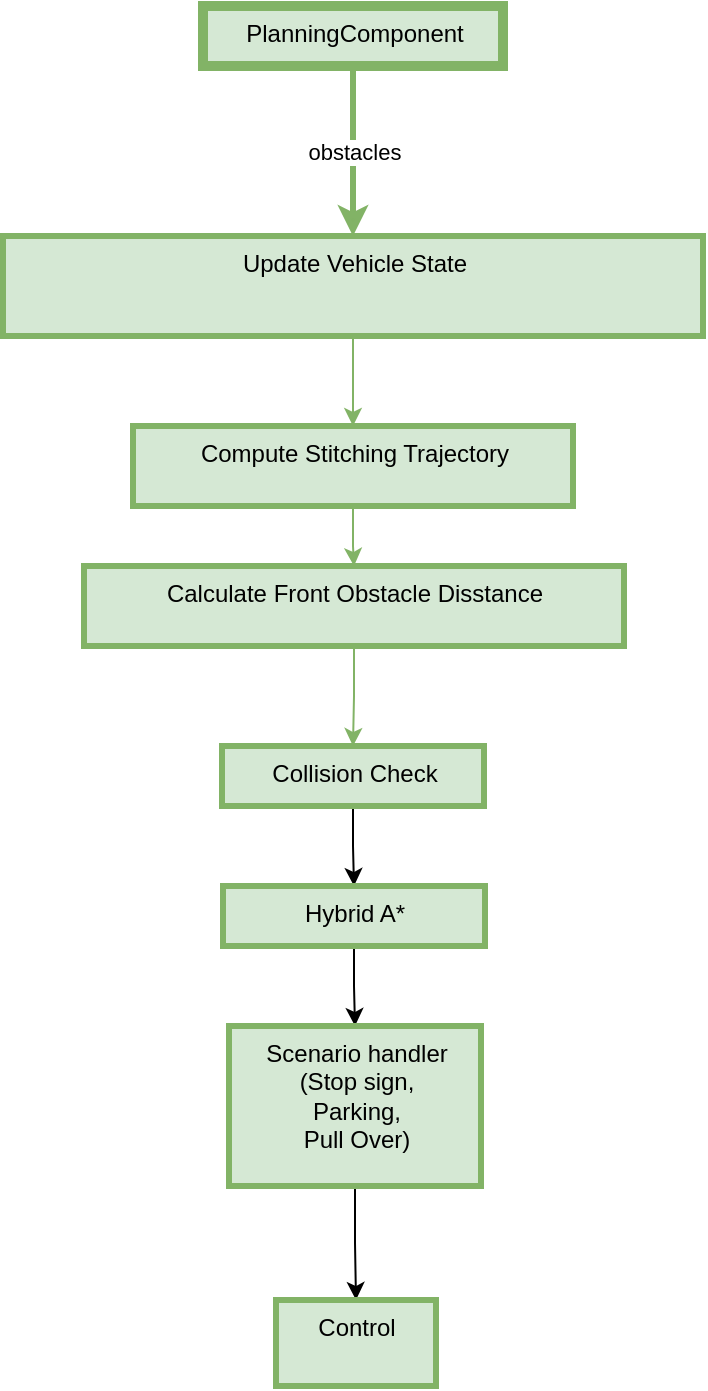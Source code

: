 <mxfile version="12.2.0" type="github" pages="1"><diagram id="8MK-IR9vR0DQ9DgmvjWs" name="Page-1"><mxGraphModel dx="1341" dy="762" grid="1" gridSize="10" guides="1" tooltips="1" connect="1" arrows="1" fold="1" page="1" pageScale="1" pageWidth="827" pageHeight="1169" math="0" shadow="0"><root><mxCell id="0"/><mxCell id="1" parent="0"/><mxCell id="aQB2S5AdavvrcGvj7ASu-17" value="obstacles" style="edgeStyle=orthogonalEdgeStyle;rounded=0;orthogonalLoop=1;jettySize=auto;html=1;exitX=0.5;exitY=1;exitDx=0;exitDy=0;strokeColor=#82b366;strokeWidth=3;align=center;fillColor=#d5e8d4;" parent="1" source="aQB2S5AdavvrcGvj7ASu-1" target="aQB2S5AdavvrcGvj7ASu-4" edge="1"><mxGeometry relative="1" as="geometry"/></mxCell><mxCell id="aQB2S5AdavvrcGvj7ASu-1" value="PlanningComponent" style="text;html=1;strokeColor=#82b366;strokeWidth=5;fillColor=#d5e8d4;align=center;" parent="1" vertex="1"><mxGeometry x="144.5" y="20" width="150" height="30" as="geometry"/></mxCell><mxCell id="TdJKnr75wv9z7akupmuX-3" value="" style="edgeStyle=orthogonalEdgeStyle;rounded=0;orthogonalLoop=1;jettySize=auto;html=1;entryX=0.5;entryY=0;entryDx=0;entryDy=0;fillColor=#d5e8d4;strokeColor=#82b366;" parent="1" source="aQB2S5AdavvrcGvj7ASu-4" target="PCZevF-wOlvaMKju_GZv-3" edge="1"><mxGeometry relative="1" as="geometry"><mxPoint x="220" y="200" as="targetPoint"/></mxGeometry></mxCell><mxCell id="aQB2S5AdavvrcGvj7ASu-4" value="Update Vehicle State" style="text;html=1;strokeWidth=3;strokeColor=#82b366;fillColor=#d5e8d4;align=center;" parent="1" vertex="1"><mxGeometry x="44.5" y="135" width="350" height="50" as="geometry"/></mxCell><mxCell id="PCZevF-wOlvaMKju_GZv-3" value="Compute Stitching Trajectory" style="text;html=1;strokeWidth=3;strokeColor=#82b366;fillColor=#d5e8d4;align=center;" parent="1" vertex="1"><mxGeometry x="109.5" y="230" width="220" height="40" as="geometry"/></mxCell><mxCell id="PCZevF-wOlvaMKju_GZv-14" value="" style="edgeStyle=orthogonalEdgeStyle;rounded=0;orthogonalLoop=1;jettySize=auto;html=1;fillColor=#d5e8d4;strokeColor=#82b366;align=center;exitX=0.5;exitY=1;exitDx=0;exitDy=0;" parent="1" source="PCZevF-wOlvaMKju_GZv-3" target="PCZevF-wOlvaMKju_GZv-13" edge="1"><mxGeometry relative="1" as="geometry"><mxPoint x="219.5" y="400" as="sourcePoint"/></mxGeometry></mxCell><mxCell id="PCZevF-wOlvaMKju_GZv-13" value="Calculate Front Obstacle Disstance" style="text;html=1;strokeWidth=3;strokeColor=#82b366;fillColor=#d5e8d4;align=center;" parent="1" vertex="1"><mxGeometry x="85" y="300" width="270" height="40" as="geometry"/></mxCell><mxCell id="GPrdIGF7k-nLNdzYw-yX-3" value="" style="edgeStyle=orthogonalEdgeStyle;rounded=0;orthogonalLoop=1;jettySize=auto;html=1;" edge="1" parent="1" source="xDz2cCphS4rTQX3O81pN-4" target="GPrdIGF7k-nLNdzYw-yX-2"><mxGeometry relative="1" as="geometry"/></mxCell><mxCell id="xDz2cCphS4rTQX3O81pN-4" value="Collision Check" style="text;html=1;strokeWidth=3;strokeColor=#82b366;fillColor=#d5e8d4;align=center;" parent="1" vertex="1"><mxGeometry x="154" y="390" width="131" height="30" as="geometry"/></mxCell><mxCell id="GPrdIGF7k-nLNdzYw-yX-5" value="" style="edgeStyle=orthogonalEdgeStyle;rounded=0;orthogonalLoop=1;jettySize=auto;html=1;" edge="1" parent="1" source="GPrdIGF7k-nLNdzYw-yX-2" target="GPrdIGF7k-nLNdzYw-yX-4"><mxGeometry relative="1" as="geometry"/></mxCell><mxCell id="GPrdIGF7k-nLNdzYw-yX-2" value="Hybrid A*" style="text;html=1;strokeWidth=3;strokeColor=#82b366;fillColor=#d5e8d4;align=center;" vertex="1" parent="1"><mxGeometry x="154.5" y="460" width="131" height="30" as="geometry"/></mxCell><mxCell id="GPrdIGF7k-nLNdzYw-yX-7" value="" style="edgeStyle=orthogonalEdgeStyle;rounded=0;orthogonalLoop=1;jettySize=auto;html=1;" edge="1" parent="1" source="GPrdIGF7k-nLNdzYw-yX-4" target="GPrdIGF7k-nLNdzYw-yX-6"><mxGeometry relative="1" as="geometry"/></mxCell><mxCell id="GPrdIGF7k-nLNdzYw-yX-4" value="&lt;div&gt;Scenario handler &lt;br&gt;&lt;/div&gt;&lt;div&gt;(Stop sign,&lt;br&gt;Parking,&lt;br&gt;Pull Over)&lt;br&gt;&lt;/div&gt;" style="text;html=1;strokeWidth=3;strokeColor=#82b366;fillColor=#d5e8d4;align=center;" vertex="1" parent="1"><mxGeometry x="157.5" y="530" width="126" height="80" as="geometry"/></mxCell><mxCell id="GPrdIGF7k-nLNdzYw-yX-6" value="Control" style="text;html=1;strokeWidth=3;strokeColor=#82b366;fillColor=#d5e8d4;align=center;direction=south;" vertex="1" parent="1"><mxGeometry x="181" y="667" width="80" height="43" as="geometry"/></mxCell><mxCell id="GPrdIGF7k-nLNdzYw-yX-1" value="" style="edgeStyle=orthogonalEdgeStyle;rounded=0;orthogonalLoop=1;jettySize=auto;html=1;fillColor=#d5e8d4;strokeColor=#82b366;exitX=0.5;exitY=1;exitDx=0;exitDy=0;align=center;" edge="1" parent="1" source="PCZevF-wOlvaMKju_GZv-13" target="xDz2cCphS4rTQX3O81pN-4"><mxGeometry relative="1" as="geometry"><mxPoint x="220" y="340" as="sourcePoint"/><mxPoint x="220.333" y="514" as="targetPoint"/></mxGeometry></mxCell></root></mxGraphModel></diagram></mxfile>